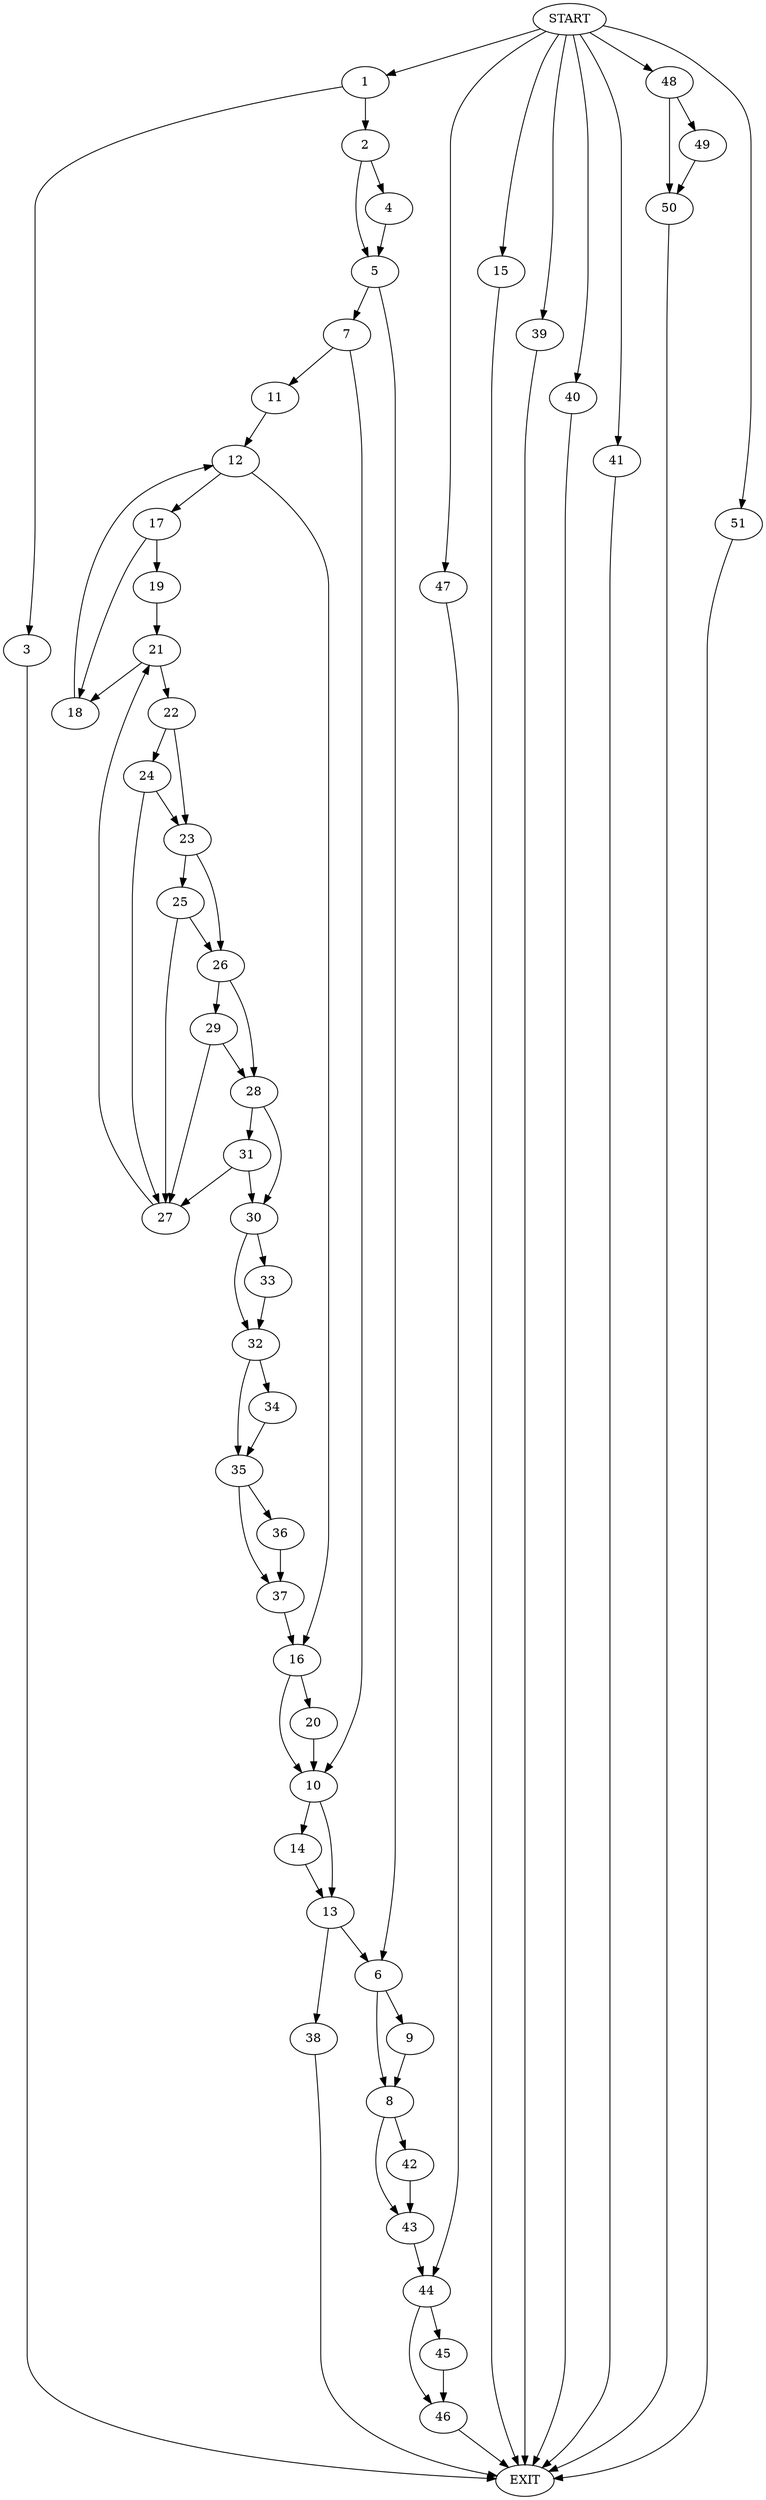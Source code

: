 digraph {
0 [label="START"]
52 [label="EXIT"]
0 -> 1
1 -> 2
1 -> 3
2 -> 4
2 -> 5
3 -> 52
5 -> 6
5 -> 7
4 -> 5
6 -> 8
6 -> 9
7 -> 10
7 -> 11
11 -> 12
10 -> 13
10 -> 14
0 -> 15
15 -> 52
12 -> 16
12 -> 17
17 -> 18
17 -> 19
16 -> 10
16 -> 20
19 -> 21
18 -> 12
21 -> 18
21 -> 22
22 -> 23
22 -> 24
23 -> 25
23 -> 26
24 -> 23
24 -> 27
27 -> 21
26 -> 28
26 -> 29
25 -> 27
25 -> 26
29 -> 28
29 -> 27
28 -> 30
28 -> 31
31 -> 30
31 -> 27
30 -> 32
30 -> 33
32 -> 34
32 -> 35
33 -> 32
35 -> 36
35 -> 37
34 -> 35
36 -> 37
37 -> 16
20 -> 10
13 -> 38
13 -> 6
14 -> 13
38 -> 52
0 -> 39
39 -> 52
0 -> 40
40 -> 52
0 -> 41
41 -> 52
8 -> 42
8 -> 43
9 -> 8
43 -> 44
42 -> 43
44 -> 45
44 -> 46
0 -> 47
47 -> 44
46 -> 52
45 -> 46
0 -> 48
48 -> 49
48 -> 50
49 -> 50
50 -> 52
0 -> 51
51 -> 52
}

